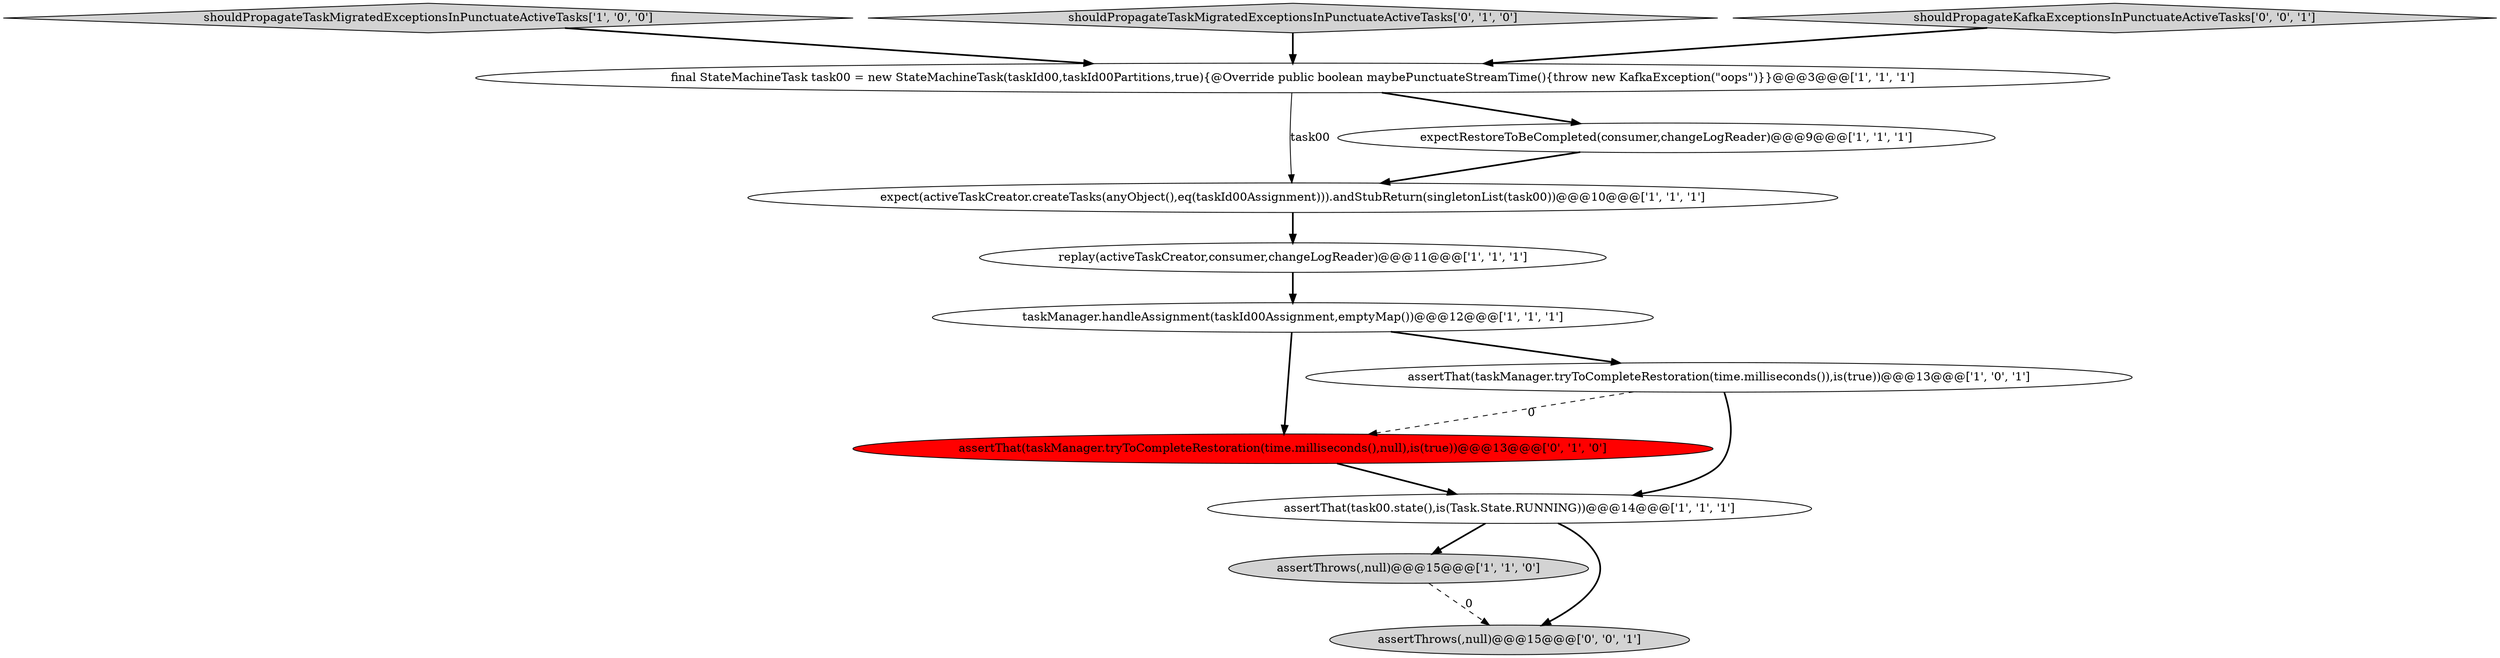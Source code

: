 digraph {
2 [style = filled, label = "expect(activeTaskCreator.createTasks(anyObject(),eq(taskId00Assignment))).andStubReturn(singletonList(task00))@@@10@@@['1', '1', '1']", fillcolor = white, shape = ellipse image = "AAA0AAABBB1BBB"];
7 [style = filled, label = "shouldPropagateTaskMigratedExceptionsInPunctuateActiveTasks['1', '0', '0']", fillcolor = lightgray, shape = diamond image = "AAA0AAABBB1BBB"];
3 [style = filled, label = "expectRestoreToBeCompleted(consumer,changeLogReader)@@@9@@@['1', '1', '1']", fillcolor = white, shape = ellipse image = "AAA0AAABBB1BBB"];
9 [style = filled, label = "shouldPropagateTaskMigratedExceptionsInPunctuateActiveTasks['0', '1', '0']", fillcolor = lightgray, shape = diamond image = "AAA0AAABBB2BBB"];
6 [style = filled, label = "taskManager.handleAssignment(taskId00Assignment,emptyMap())@@@12@@@['1', '1', '1']", fillcolor = white, shape = ellipse image = "AAA0AAABBB1BBB"];
10 [style = filled, label = "assertThat(taskManager.tryToCompleteRestoration(time.milliseconds(),null),is(true))@@@13@@@['0', '1', '0']", fillcolor = red, shape = ellipse image = "AAA1AAABBB2BBB"];
1 [style = filled, label = "assertThat(task00.state(),is(Task.State.RUNNING))@@@14@@@['1', '1', '1']", fillcolor = white, shape = ellipse image = "AAA0AAABBB1BBB"];
8 [style = filled, label = "final StateMachineTask task00 = new StateMachineTask(taskId00,taskId00Partitions,true){@Override public boolean maybePunctuateStreamTime(){throw new KafkaException(\"oops\")}}@@@3@@@['1', '1', '1']", fillcolor = white, shape = ellipse image = "AAA0AAABBB1BBB"];
0 [style = filled, label = "replay(activeTaskCreator,consumer,changeLogReader)@@@11@@@['1', '1', '1']", fillcolor = white, shape = ellipse image = "AAA0AAABBB1BBB"];
5 [style = filled, label = "assertThrows(,null)@@@15@@@['1', '1', '0']", fillcolor = lightgray, shape = ellipse image = "AAA0AAABBB1BBB"];
11 [style = filled, label = "shouldPropagateKafkaExceptionsInPunctuateActiveTasks['0', '0', '1']", fillcolor = lightgray, shape = diamond image = "AAA0AAABBB3BBB"];
4 [style = filled, label = "assertThat(taskManager.tryToCompleteRestoration(time.milliseconds()),is(true))@@@13@@@['1', '0', '1']", fillcolor = white, shape = ellipse image = "AAA0AAABBB1BBB"];
12 [style = filled, label = "assertThrows(,null)@@@15@@@['0', '0', '1']", fillcolor = lightgray, shape = ellipse image = "AAA0AAABBB3BBB"];
1->5 [style = bold, label=""];
11->8 [style = bold, label=""];
6->4 [style = bold, label=""];
4->1 [style = bold, label=""];
2->0 [style = bold, label=""];
5->12 [style = dashed, label="0"];
3->2 [style = bold, label=""];
4->10 [style = dashed, label="0"];
10->1 [style = bold, label=""];
7->8 [style = bold, label=""];
9->8 [style = bold, label=""];
0->6 [style = bold, label=""];
6->10 [style = bold, label=""];
8->3 [style = bold, label=""];
1->12 [style = bold, label=""];
8->2 [style = solid, label="task00"];
}
